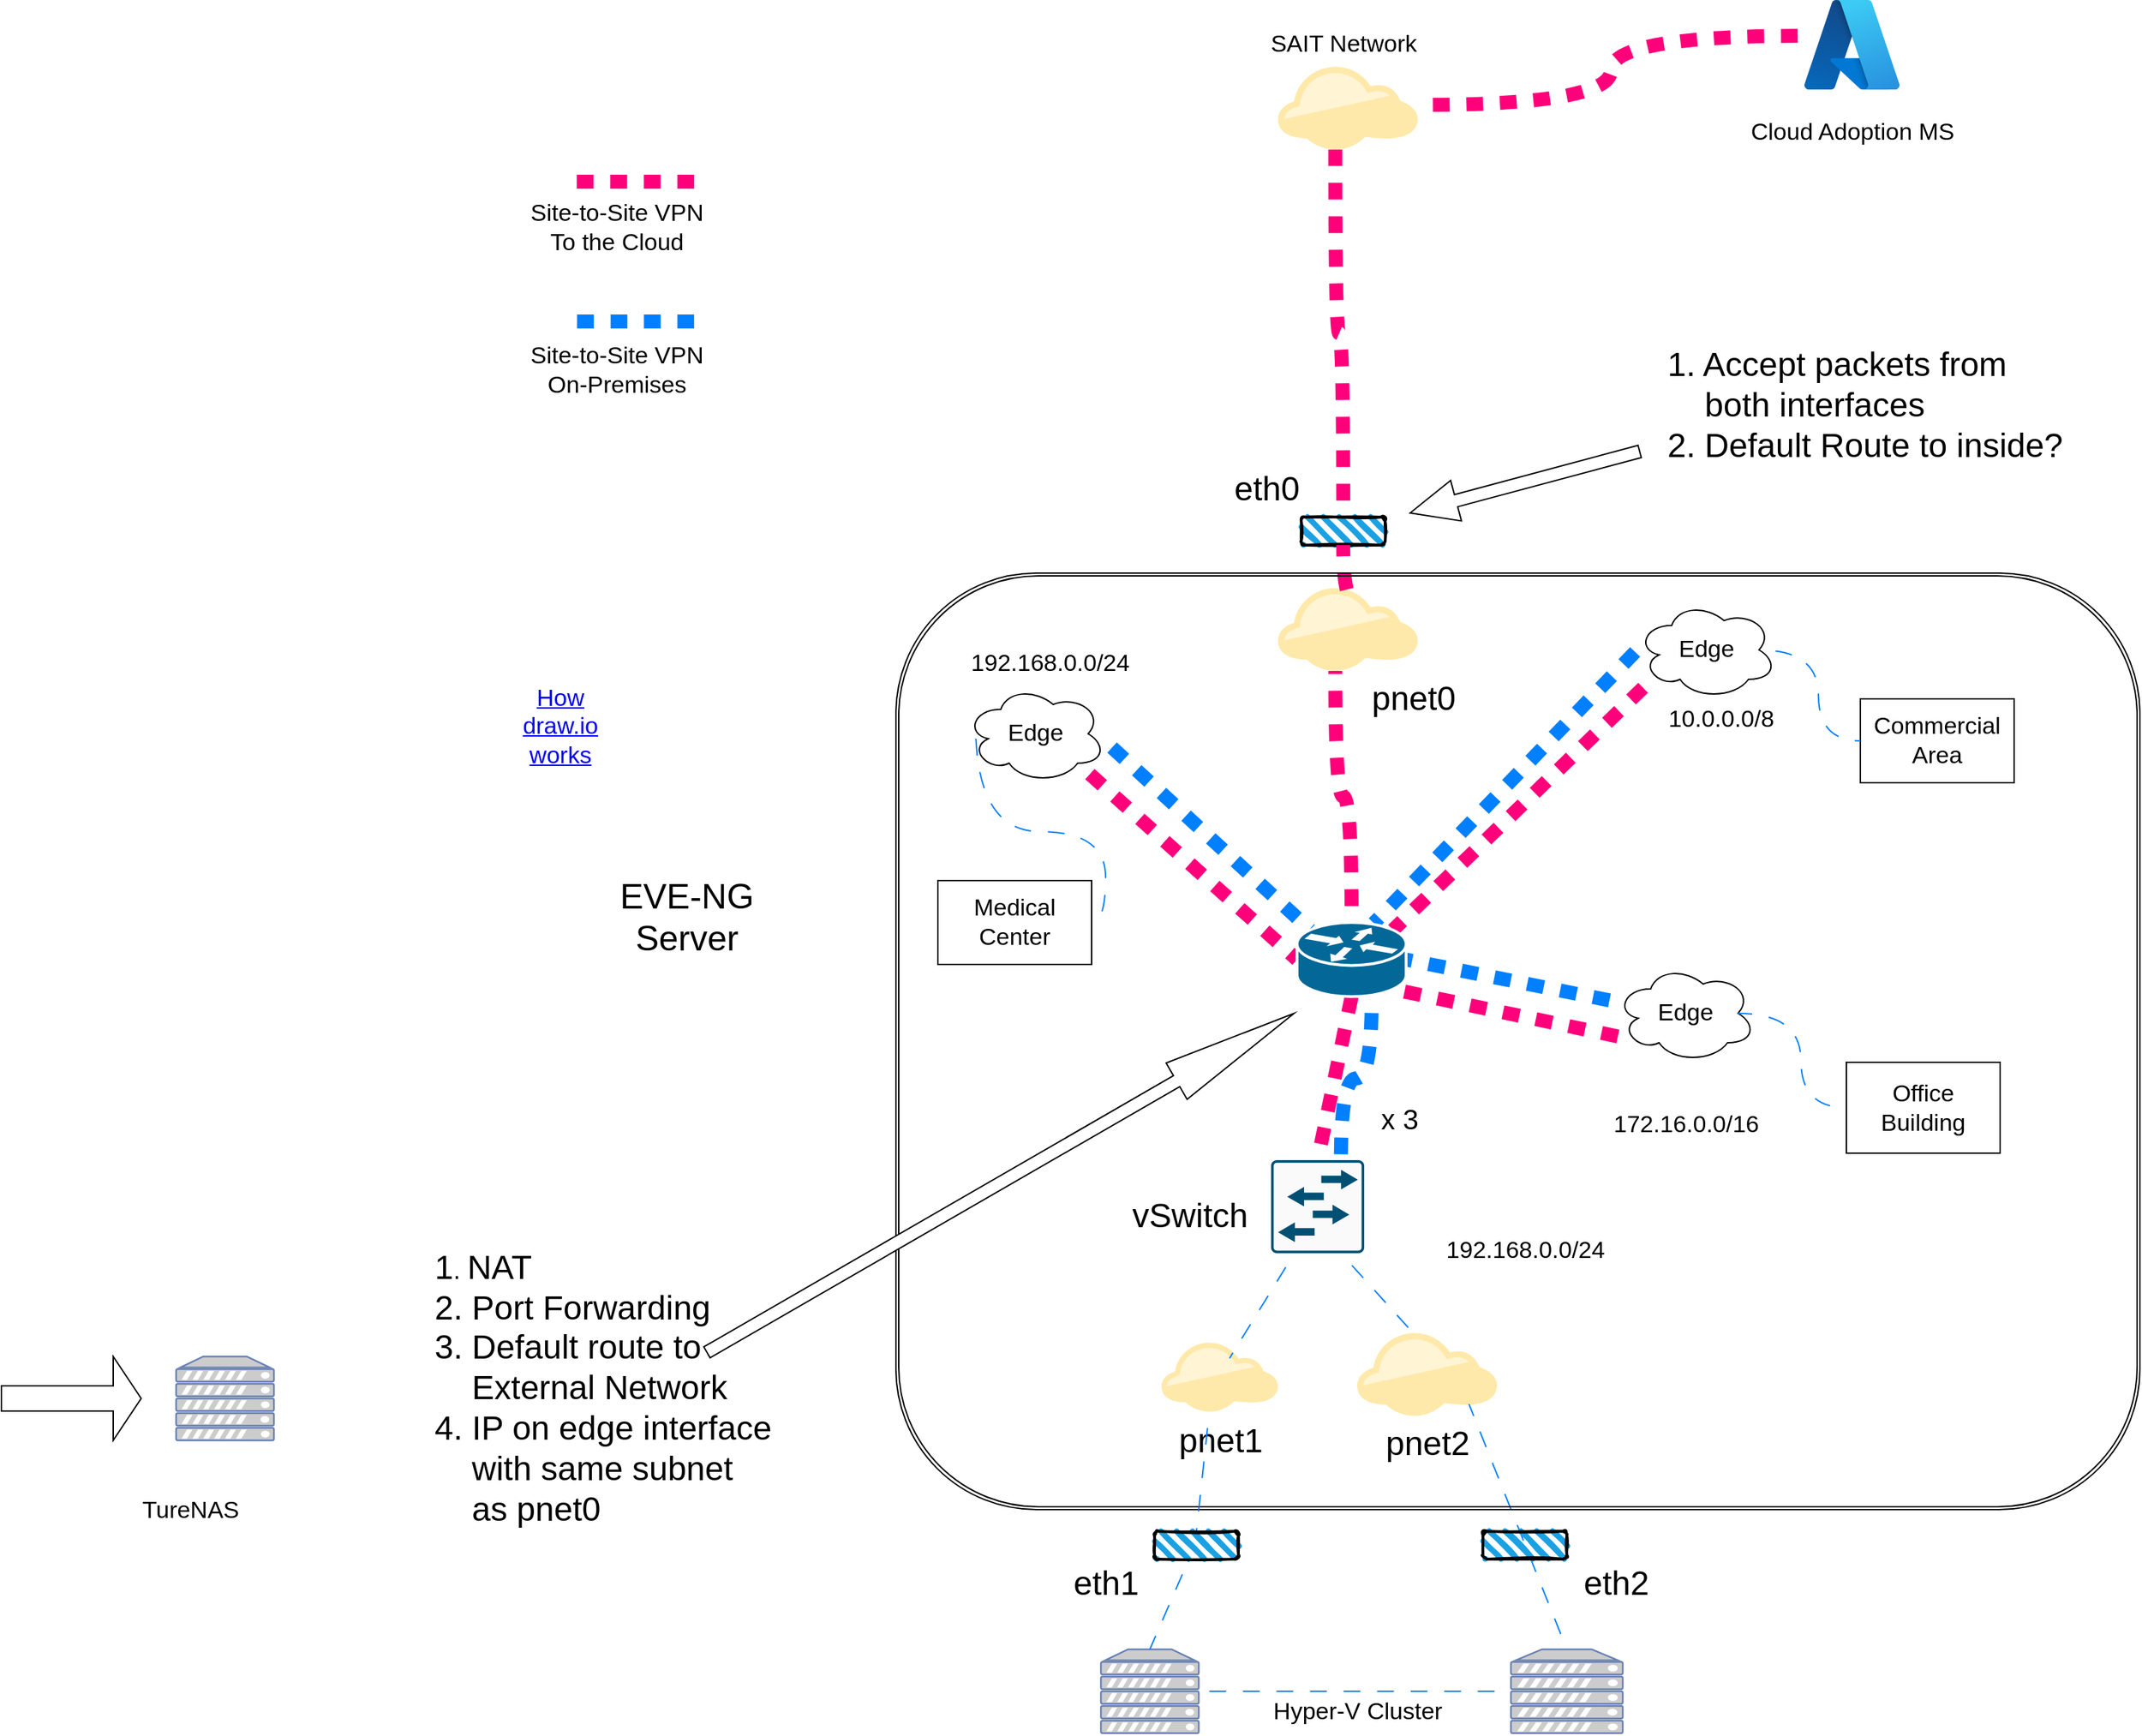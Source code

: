 <mxfile version="24.6.4" type="github">
  <diagram name="Page-1" id="jrThCYsuS3wixjycTsM8">
    <mxGraphModel dx="2759" dy="2338" grid="1" gridSize="10" guides="1" tooltips="1" connect="1" arrows="1" fold="1" page="1" pageScale="1" pageWidth="850" pageHeight="1100" math="0" shadow="0">
      <root>
        <mxCell id="0" />
        <mxCell id="1" parent="0" />
        <mxCell id="6mGawIAPWgqgbx2S7A8o-1" value="&lt;font style=&quot;font-size: 17px;&quot;&gt;Edge&lt;/font&gt;" style="ellipse;shape=cloud;whiteSpace=wrap;html=1;" parent="1" vertex="1">
          <mxGeometry x="40" y="190" width="100" height="70" as="geometry" />
        </mxCell>
        <mxCell id="6mGawIAPWgqgbx2S7A8o-2" value="&lt;span style=&quot;font-size: 17px;&quot;&gt;Edge&lt;/span&gt;" style="ellipse;shape=cloud;whiteSpace=wrap;html=1;" parent="1" vertex="1">
          <mxGeometry x="505" y="390" width="100" height="70" as="geometry" />
        </mxCell>
        <mxCell id="6mGawIAPWgqgbx2S7A8o-3" value="&lt;font style=&quot;font-size: 17px;&quot;&gt;Edge&lt;/font&gt;" style="ellipse;shape=cloud;whiteSpace=wrap;html=1;" parent="1" vertex="1">
          <mxGeometry x="520" y="130" width="100" height="70" as="geometry" />
        </mxCell>
        <mxCell id="6mGawIAPWgqgbx2S7A8o-6" value="" style="endArrow=none;html=1;rounded=0;strokeColor=#007FFF;edgeStyle=orthogonalEdgeStyle;curved=1;dashed=1;dashPattern=12 12;entryX=0.07;entryY=0.4;entryDx=0;entryDy=0;entryPerimeter=0;flowAnimation=1;exitX=1;exitY=0.5;exitDx=0;exitDy=0;" parent="1" source="6mGawIAPWgqgbx2S7A8o-8" target="6mGawIAPWgqgbx2S7A8o-1" edge="1">
          <mxGeometry width="50" height="50" relative="1" as="geometry">
            <mxPoint x="80" y="240" as="sourcePoint" />
            <mxPoint x="450" y="330" as="targetPoint" />
          </mxGeometry>
        </mxCell>
        <mxCell id="6mGawIAPWgqgbx2S7A8o-7" value="&lt;font style=&quot;font-size: 17px;&quot;&gt;Office Building&lt;/font&gt;" style="rounded=0;whiteSpace=wrap;html=1;fontFamily=Helvetica;fontSize=11;fontColor=default;labelBackgroundColor=default;" parent="1" vertex="1">
          <mxGeometry x="670" y="460" width="110" height="65" as="geometry" />
        </mxCell>
        <mxCell id="6mGawIAPWgqgbx2S7A8o-8" value="&lt;font style=&quot;font-size: 17px;&quot;&gt;Medical Center&lt;/font&gt;" style="rounded=0;whiteSpace=wrap;html=1;fontFamily=Helvetica;fontSize=11;fontColor=default;labelBackgroundColor=default;" parent="1" vertex="1">
          <mxGeometry x="20" y="330" width="110" height="60" as="geometry" />
        </mxCell>
        <mxCell id="6mGawIAPWgqgbx2S7A8o-9" value="&lt;font style=&quot;font-size: 17px;&quot;&gt;Commercial Area&lt;/font&gt;" style="rounded=0;whiteSpace=wrap;html=1;fontFamily=Helvetica;fontSize=11;fontColor=default;labelBackgroundColor=default;" parent="1" vertex="1">
          <mxGeometry x="680" y="200" width="110" height="60" as="geometry" />
        </mxCell>
        <mxCell id="6mGawIAPWgqgbx2S7A8o-10" value="" style="endArrow=none;html=1;rounded=0;dashed=1;dashPattern=12 12;strokeColor=#007FFF;align=center;verticalAlign=middle;fontFamily=Helvetica;fontSize=11;fontColor=default;labelBackgroundColor=default;edgeStyle=orthogonalEdgeStyle;flowAnimation=1;curved=1;entryX=0;entryY=0.5;entryDx=0;entryDy=0;exitX=0.875;exitY=0.5;exitDx=0;exitDy=0;exitPerimeter=0;" parent="1" source="6mGawIAPWgqgbx2S7A8o-3" target="6mGawIAPWgqgbx2S7A8o-9" edge="1">
          <mxGeometry width="50" height="50" relative="1" as="geometry">
            <mxPoint x="400" y="380" as="sourcePoint" />
            <mxPoint x="450" y="330" as="targetPoint" />
          </mxGeometry>
        </mxCell>
        <mxCell id="6mGawIAPWgqgbx2S7A8o-12" value="" style="endArrow=none;html=1;rounded=0;dashed=1;dashPattern=12 12;strokeColor=#007FFF;align=center;verticalAlign=middle;fontFamily=Helvetica;fontSize=11;fontColor=default;labelBackgroundColor=default;edgeStyle=orthogonalEdgeStyle;flowAnimation=1;curved=1;exitX=0;exitY=0.5;exitDx=0;exitDy=0;entryX=0.875;entryY=0.5;entryDx=0;entryDy=0;entryPerimeter=0;" parent="1" source="6mGawIAPWgqgbx2S7A8o-7" target="6mGawIAPWgqgbx2S7A8o-2" edge="1">
          <mxGeometry width="50" height="50" relative="1" as="geometry">
            <mxPoint x="400" y="380" as="sourcePoint" />
            <mxPoint x="450" y="330" as="targetPoint" />
          </mxGeometry>
        </mxCell>
        <mxCell id="6mGawIAPWgqgbx2S7A8o-13" value="" style="shape=filledEdge;rounded=0;fixDash=1;endArrow=none;strokeWidth=10;fillColor=none;html=1;dashed=1;dashPattern=12 12;strokeColor=#007FFF;align=center;verticalAlign=middle;fontFamily=Helvetica;fontSize=11;fontColor=default;labelBackgroundColor=default;flowAnimation=1;exitX=0.07;exitY=0.4;exitDx=0;exitDy=0;exitPerimeter=0;entryX=0.704;entryY=0.01;entryDx=0;entryDy=0;entryPerimeter=0;" parent="1" source="6mGawIAPWgqgbx2S7A8o-3" edge="1" target="csZzhHP3Tv6w-QQpMZuR-1">
          <mxGeometry width="60" height="40" relative="1" as="geometry">
            <mxPoint x="430" y="410" as="sourcePoint" />
            <mxPoint x="340" y="350" as="targetPoint" />
          </mxGeometry>
        </mxCell>
        <mxCell id="6mGawIAPWgqgbx2S7A8o-14" value="" style="shape=filledEdge;rounded=0;fixDash=1;endArrow=none;strokeWidth=10;fillColor=none;html=1;dashed=1;dashPattern=12 12;strokeColor=#007FFF;align=center;verticalAlign=middle;fontFamily=Helvetica;fontSize=11;fontColor=default;labelBackgroundColor=default;flowAnimation=1;exitX=0.96;exitY=0.526;exitDx=0;exitDy=0;exitPerimeter=0;entryX=0.12;entryY=0.1;entryDx=0;entryDy=0;entryPerimeter=0;" parent="1" source="6mGawIAPWgqgbx2S7A8o-1" target="csZzhHP3Tv6w-QQpMZuR-1" edge="1">
          <mxGeometry width="60" height="40" relative="1" as="geometry">
            <mxPoint x="390" y="370" as="sourcePoint" />
            <mxPoint x="295" y="365" as="targetPoint" />
          </mxGeometry>
        </mxCell>
        <mxCell id="6mGawIAPWgqgbx2S7A8o-15" value="" style="shape=filledEdge;rounded=0;fixDash=1;endArrow=none;strokeWidth=10;fillColor=none;html=1;dashed=1;dashPattern=12 12;strokeColor=#007FFF;align=center;verticalAlign=middle;fontFamily=Helvetica;fontSize=11;fontColor=default;labelBackgroundColor=default;flowAnimation=1;entryX=1;entryY=0.5;entryDx=0;entryDy=0;entryPerimeter=0;exitX=0.07;exitY=0.4;exitDx=0;exitDy=0;exitPerimeter=0;" parent="1" source="6mGawIAPWgqgbx2S7A8o-2" target="csZzhHP3Tv6w-QQpMZuR-1" edge="1">
          <mxGeometry width="60" height="40" relative="1" as="geometry">
            <mxPoint x="390" y="370" as="sourcePoint" />
            <mxPoint x="357.5" y="380" as="targetPoint" />
          </mxGeometry>
        </mxCell>
        <mxCell id="6mGawIAPWgqgbx2S7A8o-16" value="" style="curved=1;rounded=0;fixDash=1;endArrow=none;strokeWidth=10;fillColor=none;edgeStyle=orthogonalEdgeStyle;html=1;strokeColor=#ff007b;align=center;verticalAlign=middle;fontFamily=Helvetica;fontSize=11;fontColor=default;labelBackgroundColor=default;flowAnimation=1;exitX=0.5;exitY=0;exitDx=0;exitDy=0;exitPerimeter=0;dashed=1;dashPattern=12 12;entryX=0.41;entryY=1;entryDx=0;entryDy=0;entryPerimeter=0;" parent="1" source="csZzhHP3Tv6w-QQpMZuR-1" target="csZzhHP3Tv6w-QQpMZuR-7" edge="1">
          <mxGeometry width="60" height="40" relative="1" as="geometry">
            <mxPoint x="310" y="356" as="sourcePoint" />
            <mxPoint x="290" y="180" as="targetPoint" />
          </mxGeometry>
        </mxCell>
        <mxCell id="6mGawIAPWgqgbx2S7A8o-17" value="" style="image;aspect=fixed;html=1;points=[];align=center;fontSize=12;image=img/lib/azure2/other/Azure_A.svg;fontFamily=Helvetica;fontColor=default;labelBackgroundColor=default;" parent="1" vertex="1">
          <mxGeometry x="640" y="-300" width="68" height="64.12" as="geometry" />
        </mxCell>
        <mxCell id="6mGawIAPWgqgbx2S7A8o-23" value="&lt;font style=&quot;font-size: 24px;&quot;&gt;pnet1&lt;/font&gt;" style="points=[[0,0.64,0],[0.2,0.15,0],[0.4,0.01,0],[0.79,0.25,0],[1,0.65,0],[0.8,0.86,0],[0.41,1,0],[0.16,0.86,0]];verticalLabelPosition=bottom;sketch=0;html=1;verticalAlign=top;aspect=fixed;align=center;pointerEvents=1;shape=mxgraph.cisco19.cloud2;fillColor=#FFE9AA;strokeColor=none;fontFamily=Helvetica;fontSize=11;fontColor=default;labelBackgroundColor=default;" parent="1" vertex="1">
          <mxGeometry x="180.01" y="660" width="83.33" height="50" as="geometry" />
        </mxCell>
        <mxCell id="6mGawIAPWgqgbx2S7A8o-25" value="" style="fontColor=#0066CC;verticalAlign=top;verticalLabelPosition=bottom;labelPosition=center;align=center;html=1;outlineConnect=0;fillColor=#CCCCCC;strokeColor=#6881B3;gradientColor=none;gradientDirection=north;strokeWidth=2;shape=mxgraph.networks.server;fontFamily=Helvetica;fontSize=11;labelBackgroundColor=default;" parent="1" vertex="1">
          <mxGeometry x="136.67" y="880" width="70" height="60" as="geometry" />
        </mxCell>
        <mxCell id="6mGawIAPWgqgbx2S7A8o-27" value="&lt;font style=&quot;font-size: 17px;&quot;&gt;Hyper-V Cluster&lt;/font&gt;" style="text;html=1;align=center;verticalAlign=middle;resizable=0;points=[];autosize=1;strokeColor=none;fillColor=none;fontFamily=Helvetica;fontSize=11;fontColor=default;labelBackgroundColor=default;" parent="1" vertex="1">
          <mxGeometry x="250" y="910" width="140" height="30" as="geometry" />
        </mxCell>
        <mxCell id="6mGawIAPWgqgbx2S7A8o-28" value="&lt;font style=&quot;font-size: 17px;&quot;&gt;SAIT Network&lt;/font&gt;" style="text;html=1;align=center;verticalAlign=middle;resizable=0;points=[];autosize=1;strokeColor=none;fillColor=none;fontFamily=Helvetica;fontSize=11;fontColor=default;labelBackgroundColor=default;" parent="1" vertex="1">
          <mxGeometry x="245.02" y="-282.94" width="130" height="30" as="geometry" />
        </mxCell>
        <mxCell id="6mGawIAPWgqgbx2S7A8o-32" value="" style="fontColor=#0066CC;verticalAlign=top;verticalLabelPosition=bottom;labelPosition=center;align=center;html=1;outlineConnect=0;fillColor=#CCCCCC;strokeColor=#6881B3;gradientColor=none;gradientDirection=north;strokeWidth=2;shape=mxgraph.networks.server;fontFamily=Helvetica;fontSize=11;labelBackgroundColor=default;" parent="1" vertex="1">
          <mxGeometry x="430" y="880" width="80" height="60" as="geometry" />
        </mxCell>
        <mxCell id="6mGawIAPWgqgbx2S7A8o-33" value="&lt;font style=&quot;font-size: 17px;&quot;&gt;Cloud Adoption MS&lt;/font&gt;" style="text;html=1;align=center;verticalAlign=middle;resizable=0;points=[];autosize=1;strokeColor=none;fillColor=none;fontFamily=Helvetica;fontSize=11;fontColor=default;labelBackgroundColor=default;" parent="1" vertex="1">
          <mxGeometry x="589" y="-220" width="170" height="30" as="geometry" />
        </mxCell>
        <mxCell id="1L5787LJu1XgPHwTJM3e-3" value="" style="rounded=1;whiteSpace=wrap;html=1;strokeWidth=2;fillWeight=4;hachureGap=8;hachureAngle=45;fillColor=#1ba1e2;sketch=1;" parent="1" vertex="1">
          <mxGeometry x="280.02" y="70" width="60" height="20" as="geometry" />
        </mxCell>
        <mxCell id="1L5787LJu1XgPHwTJM3e-4" value="&lt;font style=&quot;font-size: 24px;&quot;&gt;eth0&lt;/font&gt;" style="text;html=1;align=center;verticalAlign=middle;resizable=0;points=[];autosize=1;strokeColor=none;fillColor=none;" parent="1" vertex="1">
          <mxGeometry x="220.0" y="30" width="70" height="40" as="geometry" />
        </mxCell>
        <mxCell id="1L5787LJu1XgPHwTJM3e-5" value="" style="shape=filledEdge;rounded=0;fixDash=1;endArrow=none;strokeWidth=10;fillColor=none;html=1;dashed=1;dashPattern=12 12;strokeColor=#007FFF;align=center;verticalAlign=middle;fontFamily=Helvetica;fontSize=11;fontColor=default;labelBackgroundColor=default;flowAnimation=1;entryX=0.75;entryY=0;entryDx=0;entryDy=0;entryPerimeter=0;edgeStyle=orthogonalEdgeStyle;elbow=vertical;curved=1;exitX=0.685;exitY=0.998;exitDx=0;exitDy=0;exitPerimeter=0;" parent="1" source="csZzhHP3Tv6w-QQpMZuR-1" target="1L5787LJu1XgPHwTJM3e-10" edge="1">
          <mxGeometry width="60" height="40" relative="1" as="geometry">
            <mxPoint x="325" y="407" as="sourcePoint" />
            <mxPoint x="271.67" y="546" as="targetPoint" />
          </mxGeometry>
        </mxCell>
        <mxCell id="1L5787LJu1XgPHwTJM3e-10" value="" style="sketch=0;points=[[0.015,0.015,0],[0.985,0.015,0],[0.985,0.985,0],[0.015,0.985,0],[0.25,0,0],[0.5,0,0],[0.75,0,0],[1,0.25,0],[1,0.5,0],[1,0.75,0],[0.75,1,0],[0.5,1,0],[0.25,1,0],[0,0.75,0],[0,0.5,0],[0,0.25,0]];verticalLabelPosition=bottom;html=1;verticalAlign=top;aspect=fixed;align=center;pointerEvents=1;shape=mxgraph.cisco19.rect;prIcon=l2_switch;fillColor=#FAFAFA;strokeColor=#005073;" parent="1" vertex="1">
          <mxGeometry x="258.4" y="530" width="66.62" height="66.62" as="geometry" />
        </mxCell>
        <mxCell id="1L5787LJu1XgPHwTJM3e-15" value="" style="endArrow=none;html=1;rounded=0;exitX=0;exitY=0.5;exitDx=0;exitDy=0;exitPerimeter=0;entryX=1;entryY=0.5;entryDx=0;entryDy=0;entryPerimeter=0;strokeColor=#007FFF;dashed=1;flowAnimation=1;dashPattern=12 12;strokeWidth=1;shadow=0;" parent="1" source="6mGawIAPWgqgbx2S7A8o-32" target="6mGawIAPWgqgbx2S7A8o-25" edge="1">
          <mxGeometry width="50" height="50" relative="1" as="geometry">
            <mxPoint x="309" y="787" as="sourcePoint" />
            <mxPoint x="265" y="820" as="targetPoint" />
          </mxGeometry>
        </mxCell>
        <mxCell id="1L5787LJu1XgPHwTJM3e-19" value="" style="points=[[0,0.64,0],[0.2,0.15,0],[0.4,0.01,0],[0.79,0.25,0],[1,0.65,0],[0.8,0.86,0],[0.41,1,0],[0.16,0.86,0]];verticalLabelPosition=bottom;sketch=0;html=1;verticalAlign=top;aspect=fixed;align=center;pointerEvents=1;shape=mxgraph.cisco19.cloud2;fillColor=#FFE9AA;strokeColor=none;" parent="1" vertex="1">
          <mxGeometry x="263.34" y="-252.94" width="100" height="60" as="geometry" />
        </mxCell>
        <mxCell id="1L5787LJu1XgPHwTJM3e-21" value="" style="shape=filledEdge;curved=1;rounded=0;fixDash=1;endArrow=none;strokeWidth=10;fillColor=none;edgeStyle=orthogonalEdgeStyle;html=1;dashed=1;dashPattern=12 12;strokeColor=#ff007b;align=center;verticalAlign=middle;fontFamily=Helvetica;fontSize=11;fontColor=default;labelBackgroundColor=default;flowAnimation=1;exitX=0.5;exitY=0;exitDx=0;exitDy=0;entryX=0.41;entryY=1;entryDx=0;entryDy=0;entryPerimeter=0;" parent="1" source="1L5787LJu1XgPHwTJM3e-3" target="1L5787LJu1XgPHwTJM3e-19" edge="1">
          <mxGeometry width="60" height="40" relative="1" as="geometry">
            <mxPoint x="320" y="366" as="sourcePoint" />
            <mxPoint x="320" y="40" as="targetPoint" />
          </mxGeometry>
        </mxCell>
        <mxCell id="1L5787LJu1XgPHwTJM3e-22" value="" style="shape=filledEdge;curved=1;rounded=0;fixDash=1;endArrow=none;strokeWidth=10;fillColor=none;edgeStyle=orthogonalEdgeStyle;html=1;dashed=1;dashPattern=12 12;strokeColor=#ff007b;align=center;verticalAlign=middle;fontFamily=Helvetica;fontSize=11;fontColor=default;labelBackgroundColor=default;flowAnimation=1;exitX=0.99;exitY=0.467;exitDx=0;exitDy=0;entryX=-0.02;entryY=0.4;entryDx=0;entryDy=0;entryPerimeter=0;exitPerimeter=0;" parent="1" source="1L5787LJu1XgPHwTJM3e-19" target="6mGawIAPWgqgbx2S7A8o-17" edge="1">
          <mxGeometry width="60" height="40" relative="1" as="geometry">
            <mxPoint x="305" y="20" as="sourcePoint" />
            <mxPoint x="296" y="-175" as="targetPoint" />
          </mxGeometry>
        </mxCell>
        <mxCell id="1L5787LJu1XgPHwTJM3e-24" value="" style="shape=filledEdge;curved=1;rounded=0;fixDash=1;endArrow=none;strokeWidth=10;fillColor=none;edgeStyle=orthogonalEdgeStyle;html=1;dashed=1;dashPattern=12 12;strokeColor=#ff007b;align=center;verticalAlign=middle;fontFamily=Helvetica;fontSize=11;fontColor=default;labelBackgroundColor=default;flowAnimation=1;" parent="1" edge="1">
          <mxGeometry width="60" height="40" relative="1" as="geometry">
            <mxPoint x="-250" y="-170" as="sourcePoint" />
            <mxPoint x="-150" y="-170" as="targetPoint" />
          </mxGeometry>
        </mxCell>
        <mxCell id="1L5787LJu1XgPHwTJM3e-25" value="&lt;font style=&quot;font-size: 17px;&quot;&gt;Site-to-Site VPN&lt;br&gt;To the Cloud&lt;/font&gt;" style="text;html=1;align=center;verticalAlign=middle;resizable=0;points=[];autosize=1;strokeColor=none;fillColor=none;" parent="1" vertex="1">
          <mxGeometry x="-285" y="-162" width="150" height="50" as="geometry" />
        </mxCell>
        <mxCell id="1L5787LJu1XgPHwTJM3e-26" value="" style="shape=filledEdge;rounded=0;fixDash=1;endArrow=none;strokeWidth=10;fillColor=none;edgeStyle=entityRelationEdgeStyle;html=1;dashed=1;dashPattern=12 12;strokeColor=#007FFF;align=center;verticalAlign=middle;fontFamily=Helvetica;fontSize=11;fontColor=default;labelBackgroundColor=default;flowAnimation=1;curved=1;" parent="1" edge="1">
          <mxGeometry width="60" height="40" relative="1" as="geometry">
            <mxPoint x="-250" y="-70" as="sourcePoint" />
            <mxPoint x="-150" y="-70" as="targetPoint" />
            <Array as="points">
              <mxPoint x="200" y="220" />
            </Array>
          </mxGeometry>
        </mxCell>
        <mxCell id="1L5787LJu1XgPHwTJM3e-27" value="&lt;font style=&quot;font-size: 17px;&quot;&gt;Site-to-Site VPN&lt;/font&gt;&lt;div&gt;&lt;font style=&quot;font-size: 17px;&quot;&gt;On-Premises&lt;/font&gt;&lt;/div&gt;" style="text;html=1;align=center;verticalAlign=middle;resizable=0;points=[];autosize=1;strokeColor=none;fillColor=none;" parent="1" vertex="1">
          <mxGeometry x="-285" y="-60" width="150" height="50" as="geometry" />
        </mxCell>
        <mxCell id="1L5787LJu1XgPHwTJM3e-29" value="" style="shape=filledEdge;rounded=0;fixDash=1;endArrow=none;strokeWidth=10;fillColor=none;html=1;dashed=1;dashPattern=12 12;strokeColor=#ff007b;align=center;verticalAlign=middle;fontFamily=Helvetica;fontSize=11;fontColor=default;labelBackgroundColor=default;flowAnimation=1;entryX=0;entryY=0.5;entryDx=0;entryDy=0;entryPerimeter=0;exitX=0.8;exitY=0.8;exitDx=0;exitDy=0;exitPerimeter=0;" parent="1" source="6mGawIAPWgqgbx2S7A8o-1" target="csZzhHP3Tv6w-QQpMZuR-1" edge="1">
          <mxGeometry width="60" height="40" relative="1" as="geometry">
            <mxPoint x="110" y="430" as="sourcePoint" />
            <mxPoint x="277.0" y="374" as="targetPoint" />
          </mxGeometry>
        </mxCell>
        <mxCell id="1L5787LJu1XgPHwTJM3e-30" value="" style="shape=filledEdge;rounded=0;fixDash=1;endArrow=none;strokeWidth=10;fillColor=none;html=1;dashed=1;dashPattern=12 12;strokeColor=#ff007b;align=center;verticalAlign=middle;fontFamily=Helvetica;fontSize=11;fontColor=default;labelBackgroundColor=default;flowAnimation=1;entryX=0.88;entryY=0.1;entryDx=0;entryDy=0;entryPerimeter=0;exitX=0.13;exitY=0.77;exitDx=0;exitDy=0;exitPerimeter=0;" parent="1" source="6mGawIAPWgqgbx2S7A8o-3" target="csZzhHP3Tv6w-QQpMZuR-1" edge="1">
          <mxGeometry width="60" height="40" relative="1" as="geometry">
            <mxPoint x="130" y="256" as="sourcePoint" />
            <mxPoint x="358" y="365" as="targetPoint" />
          </mxGeometry>
        </mxCell>
        <mxCell id="1L5787LJu1XgPHwTJM3e-31" value="" style="shape=filledEdge;rounded=0;fixDash=1;endArrow=none;strokeWidth=10;fillColor=none;html=1;dashed=1;dashPattern=12 12;strokeColor=#ff007b;align=center;verticalAlign=middle;fontFamily=Helvetica;fontSize=11;fontColor=default;labelBackgroundColor=default;flowAnimation=1;entryX=0.88;entryY=0.9;entryDx=0;entryDy=0;entryPerimeter=0;exitX=0.13;exitY=0.77;exitDx=0;exitDy=0;exitPerimeter=0;" parent="1" source="6mGawIAPWgqgbx2S7A8o-2" target="csZzhHP3Tv6w-QQpMZuR-1" edge="1">
          <mxGeometry width="60" height="40" relative="1" as="geometry">
            <mxPoint x="140" y="266" as="sourcePoint" />
            <mxPoint x="350" y="398" as="targetPoint" />
          </mxGeometry>
        </mxCell>
        <mxCell id="1L5787LJu1XgPHwTJM3e-32" value="" style="shape=filledEdge;rounded=0;fixDash=1;endArrow=none;strokeWidth=10;fillColor=none;html=1;dashed=1;dashPattern=12 12;strokeColor=#ff007b;align=center;verticalAlign=middle;fontFamily=Helvetica;fontSize=11;fontColor=default;labelBackgroundColor=default;flowAnimation=1;exitX=0.5;exitY=0;exitDx=0;exitDy=0;exitPerimeter=0;entryX=0.5;entryY=1;entryDx=0;entryDy=0;entryPerimeter=0;" parent="1" source="1L5787LJu1XgPHwTJM3e-10" target="csZzhHP3Tv6w-QQpMZuR-1" edge="1">
          <mxGeometry width="60" height="40" relative="1" as="geometry">
            <mxPoint x="250" y="450" as="sourcePoint" />
            <mxPoint x="301.0" y="398" as="targetPoint" />
          </mxGeometry>
        </mxCell>
        <mxCell id="1L5787LJu1XgPHwTJM3e-33" value="&lt;font style=&quot;font-size: 17px;&quot;&gt;192.168.0.0/24&lt;/font&gt;" style="text;html=1;align=center;verticalAlign=middle;resizable=0;points=[];autosize=1;strokeColor=none;fillColor=none;" parent="1" vertex="1">
          <mxGeometry x="30" y="160" width="140" height="30" as="geometry" />
        </mxCell>
        <mxCell id="1L5787LJu1XgPHwTJM3e-34" value="&lt;font style=&quot;font-size: 17px;&quot;&gt;172.16.0.0/16&lt;/font&gt;" style="text;html=1;align=center;verticalAlign=middle;resizable=0;points=[];autosize=1;strokeColor=none;fillColor=none;" parent="1" vertex="1">
          <mxGeometry x="490" y="490" width="130" height="30" as="geometry" />
        </mxCell>
        <mxCell id="1L5787LJu1XgPHwTJM3e-35" value="&lt;font style=&quot;font-size: 17px;&quot;&gt;10.0.0.0/8&lt;/font&gt;" style="text;html=1;align=center;verticalAlign=middle;resizable=0;points=[];autosize=1;strokeColor=none;fillColor=none;" parent="1" vertex="1">
          <mxGeometry x="530" y="200" width="100" height="30" as="geometry" />
        </mxCell>
        <mxCell id="1L5787LJu1XgPHwTJM3e-37" value="&lt;font style=&quot;font-size: 17px;&quot;&gt;192.168.0.0/24&lt;/font&gt;" style="text;html=1;align=center;verticalAlign=middle;resizable=0;points=[];autosize=1;strokeColor=none;fillColor=none;" parent="1" vertex="1">
          <mxGeometry x="370" y="580" width="140" height="30" as="geometry" />
        </mxCell>
        <mxCell id="1L5787LJu1XgPHwTJM3e-38" value="&lt;font style=&quot;font-size: 25px;&quot;&gt;EVE-NG&lt;/font&gt;&lt;div style=&quot;font-size: 25px;&quot;&gt;&lt;font style=&quot;font-size: 25px;&quot;&gt;Server&lt;/font&gt;&lt;/div&gt;" style="text;html=1;align=center;verticalAlign=middle;resizable=0;points=[];autosize=1;strokeColor=none;fillColor=none;" parent="1" vertex="1">
          <mxGeometry x="-220" y="320" width="120" height="70" as="geometry" />
        </mxCell>
        <UserObject label="&lt;font style=&quot;font-size: 17px;&quot;&gt;How draw.io works&lt;/font&gt;" link="https://app.diagrams.net/?src=about#HSohal-03%2FDraw.io%2Fmain%2FStarting%2Fstarting.drawio%23{&quot;pageId&quot;%3A&quot;WkjME66y32wmrguLPD_M&quot;}" linkTarget="_blank" id="1L5787LJu1XgPHwTJM3e-41">
          <mxCell style="text;html=1;strokeColor=none;fillColor=none;whiteSpace=wrap;align=center;verticalAlign=middle;fontColor=#0000EE;fontStyle=4;" parent="1" vertex="1">
            <mxGeometry x="-280" y="200" width="60" height="40" as="geometry" />
          </mxCell>
        </UserObject>
        <mxCell id="1L5787LJu1XgPHwTJM3e-43" value="" style="fontColor=#0066CC;verticalAlign=top;verticalLabelPosition=bottom;labelPosition=center;align=center;html=1;outlineConnect=0;fillColor=#CCCCCC;strokeColor=#6881B3;gradientColor=none;gradientDirection=north;strokeWidth=2;shape=mxgraph.networks.server;fontFamily=Helvetica;fontSize=11;labelBackgroundColor=default;" parent="1" vertex="1">
          <mxGeometry x="-525" y="670.5" width="70" height="60" as="geometry" />
        </mxCell>
        <mxCell id="1L5787LJu1XgPHwTJM3e-45" value="&lt;font style=&quot;font-size: 17px;&quot;&gt;TureNAS&lt;/font&gt;" style="text;html=1;align=center;verticalAlign=middle;resizable=0;points=[];autosize=1;strokeColor=none;fillColor=none;" parent="1" vertex="1">
          <mxGeometry x="-560" y="765.5" width="90" height="30" as="geometry" />
        </mxCell>
        <mxCell id="1L5787LJu1XgPHwTJM3e-47" value="&lt;font style=&quot;font-size: 20px;&quot;&gt;x 3&lt;/font&gt;" style="text;html=1;align=center;verticalAlign=middle;resizable=0;points=[];autosize=1;strokeColor=none;fillColor=none;" parent="1" vertex="1">
          <mxGeometry x="325.02" y="480" width="50" height="40" as="geometry" />
        </mxCell>
        <mxCell id="AoQXtGAxu0GQkbMHswNZ-3" value="" style="shape=singleArrow;whiteSpace=wrap;html=1;" parent="1" vertex="1">
          <mxGeometry x="-650" y="670.5" width="100" height="60" as="geometry" />
        </mxCell>
        <mxCell id="csZzhHP3Tv6w-QQpMZuR-1" value="" style="shape=mxgraph.cisco.routers.router;sketch=0;html=1;pointerEvents=1;dashed=0;fillColor=#036897;strokeColor=#ffffff;strokeWidth=2;verticalLabelPosition=bottom;verticalAlign=top;align=center;outlineConnect=0;" vertex="1" parent="1">
          <mxGeometry x="277" y="360" width="78" height="53" as="geometry" />
        </mxCell>
        <mxCell id="csZzhHP3Tv6w-QQpMZuR-7" value="" style="points=[[0,0.64,0],[0.2,0.15,0],[0.4,0.01,0],[0.79,0.25,0],[1,0.65,0],[0.8,0.86,0],[0.41,1,0],[0.16,0.86,0]];verticalLabelPosition=bottom;sketch=0;html=1;verticalAlign=top;aspect=fixed;align=center;pointerEvents=1;shape=mxgraph.cisco19.cloud2;fillColor=#FFE9AA;strokeColor=none;" vertex="1" parent="1">
          <mxGeometry x="263.34" y="120" width="100" height="60" as="geometry" />
        </mxCell>
        <mxCell id="csZzhHP3Tv6w-QQpMZuR-9" value="" style="shape=filledEdge;curved=1;rounded=0;fixDash=1;endArrow=none;strokeWidth=10;fillColor=none;edgeStyle=orthogonalEdgeStyle;html=1;dashed=1;dashPattern=12 12;strokeColor=#ff007b;align=center;verticalAlign=middle;fontFamily=Helvetica;fontSize=11;fontColor=default;labelBackgroundColor=default;flowAnimation=1;entryX=0.5;entryY=1;entryDx=0;entryDy=0;exitX=0.555;exitY=0.179;exitDx=0;exitDy=0;exitPerimeter=0;" edge="1" parent="1" source="csZzhHP3Tv6w-QQpMZuR-7" target="1L5787LJu1XgPHwTJM3e-3">
          <mxGeometry width="60" height="40" relative="1" as="geometry">
            <mxPoint x="360" y="90" as="sourcePoint" />
            <mxPoint x="314" y="-183" as="targetPoint" />
            <Array as="points">
              <mxPoint x="310" y="130" />
            </Array>
          </mxGeometry>
        </mxCell>
        <mxCell id="csZzhHP3Tv6w-QQpMZuR-10" value="&lt;font style=&quot;font-size: 24px;&quot;&gt;pnet0&lt;/font&gt;" style="text;html=1;align=center;verticalAlign=middle;resizable=0;points=[];autosize=1;strokeColor=none;fillColor=none;" vertex="1" parent="1">
          <mxGeometry x="320" y="180" width="80" height="40" as="geometry" />
        </mxCell>
        <mxCell id="csZzhHP3Tv6w-QQpMZuR-14" value="" style="points=[[0,0.64,0],[0.2,0.15,0],[0.4,0.01,0],[0.79,0.25,0],[1,0.65,0],[0.8,0.86,0],[0.41,1,0],[0.16,0.86,0]];verticalLabelPosition=bottom;sketch=0;html=1;verticalAlign=top;aspect=fixed;align=center;pointerEvents=1;shape=mxgraph.cisco19.cloud2;fillColor=#FFE9AA;strokeColor=none;" vertex="1" parent="1">
          <mxGeometry x="320" y="653" width="100" height="60" as="geometry" />
        </mxCell>
        <mxCell id="csZzhHP3Tv6w-QQpMZuR-15" value="&lt;font style=&quot;font-size: 24px;&quot;&gt;pnet2&lt;/font&gt;" style="text;html=1;align=center;verticalAlign=middle;resizable=0;points=[];autosize=1;strokeColor=none;fillColor=none;" vertex="1" parent="1">
          <mxGeometry x="330" y="713" width="80" height="40" as="geometry" />
        </mxCell>
        <mxCell id="csZzhHP3Tv6w-QQpMZuR-17" value="" style="endArrow=none;html=1;rounded=0;exitX=0.5;exitY=0;exitDx=0;exitDy=0;exitPerimeter=0;strokeColor=#007FFF;dashed=1;flowAnimation=1;dashPattern=12 12;strokeWidth=1;shadow=0;entryX=0.8;entryY=0.86;entryDx=0;entryDy=0;entryPerimeter=0;" edge="1" parent="1" source="6mGawIAPWgqgbx2S7A8o-32" target="csZzhHP3Tv6w-QQpMZuR-14">
          <mxGeometry width="50" height="50" relative="1" as="geometry">
            <mxPoint x="395" y="880" as="sourcePoint" />
            <mxPoint x="230" y="780" as="targetPoint" />
          </mxGeometry>
        </mxCell>
        <mxCell id="csZzhHP3Tv6w-QQpMZuR-18" value="" style="endArrow=none;html=1;rounded=0;strokeColor=#007FFF;dashed=1;flowAnimation=1;dashPattern=12 12;strokeWidth=1;shadow=0;entryX=0.5;entryY=0;entryDx=0;entryDy=0;entryPerimeter=0;exitX=0.41;exitY=1;exitDx=0;exitDy=0;exitPerimeter=0;" edge="1" parent="1" source="csZzhHP3Tv6w-QQpMZuR-26" target="6mGawIAPWgqgbx2S7A8o-25">
          <mxGeometry width="50" height="50" relative="1" as="geometry">
            <mxPoint x="380" y="790" as="sourcePoint" />
            <mxPoint x="240" y="790" as="targetPoint" />
          </mxGeometry>
        </mxCell>
        <mxCell id="csZzhHP3Tv6w-QQpMZuR-22" value="" style="endArrow=none;html=1;rounded=0;strokeColor=#007FFF;dashed=1;flowAnimation=1;dashPattern=12 12;strokeWidth=1;shadow=0;entryX=0.584;entryY=0.236;entryDx=0;entryDy=0;entryPerimeter=0;exitX=0.25;exitY=1;exitDx=0;exitDy=0;exitPerimeter=0;" edge="1" parent="1" source="1L5787LJu1XgPHwTJM3e-10" target="6mGawIAPWgqgbx2S7A8o-23">
          <mxGeometry width="50" height="50" relative="1" as="geometry">
            <mxPoint x="224" y="720" as="sourcePoint" />
            <mxPoint x="215" y="850" as="targetPoint" />
          </mxGeometry>
        </mxCell>
        <mxCell id="csZzhHP3Tv6w-QQpMZuR-23" value="" style="endArrow=none;html=1;rounded=0;strokeColor=#007FFF;dashed=1;flowAnimation=1;dashPattern=12 12;strokeWidth=1;shadow=0;entryX=0.4;entryY=0.01;entryDx=0;entryDy=0;entryPerimeter=0;exitX=0.75;exitY=1;exitDx=0;exitDy=0;exitPerimeter=0;" edge="1" parent="1" source="1L5787LJu1XgPHwTJM3e-10" target="csZzhHP3Tv6w-QQpMZuR-14">
          <mxGeometry width="50" height="50" relative="1" as="geometry">
            <mxPoint x="234" y="730" as="sourcePoint" />
            <mxPoint x="225" y="860" as="targetPoint" />
          </mxGeometry>
        </mxCell>
        <mxCell id="csZzhHP3Tv6w-QQpMZuR-24" value="&lt;font style=&quot;font-size: 24px;&quot;&gt;vSwitch&lt;/font&gt;" style="text;html=1;align=center;verticalAlign=middle;resizable=0;points=[];autosize=1;strokeColor=none;fillColor=none;" vertex="1" parent="1">
          <mxGeometry x="145.02" y="550" width="110" height="40" as="geometry" />
        </mxCell>
        <mxCell id="csZzhHP3Tv6w-QQpMZuR-25" value="" style="shape=ext;double=1;rounded=1;whiteSpace=wrap;html=1;fillColor=none;strokeColor=default;glass=1;shadow=0;" vertex="1" parent="1">
          <mxGeometry x="-10" y="110" width="890" height="670" as="geometry" />
        </mxCell>
        <mxCell id="csZzhHP3Tv6w-QQpMZuR-27" value="" style="rounded=1;whiteSpace=wrap;html=1;strokeWidth=2;fillWeight=4;hachureGap=8;hachureAngle=45;fillColor=#1ba1e2;sketch=1;" vertex="1" parent="1">
          <mxGeometry x="410" y="795.5" width="60" height="20" as="geometry" />
        </mxCell>
        <mxCell id="csZzhHP3Tv6w-QQpMZuR-30" value="" style="endArrow=none;html=1;rounded=0;strokeColor=#007FFF;dashed=1;flowAnimation=1;dashPattern=12 12;strokeWidth=1;shadow=0;entryX=0.5;entryY=0;entryDx=0;entryDy=0;entryPerimeter=0;exitX=0.41;exitY=1;exitDx=0;exitDy=0;exitPerimeter=0;" edge="1" parent="1" source="6mGawIAPWgqgbx2S7A8o-23" target="csZzhHP3Tv6w-QQpMZuR-26">
          <mxGeometry width="50" height="50" relative="1" as="geometry">
            <mxPoint x="214" y="710" as="sourcePoint" />
            <mxPoint x="205" y="840" as="targetPoint" />
          </mxGeometry>
        </mxCell>
        <mxCell id="csZzhHP3Tv6w-QQpMZuR-26" value="" style="rounded=1;whiteSpace=wrap;html=1;strokeWidth=2;fillWeight=4;hachureGap=8;hachureAngle=45;fillColor=#1ba1e2;sketch=1;" vertex="1" parent="1">
          <mxGeometry x="175" y="795.5" width="60" height="20" as="geometry" />
        </mxCell>
        <mxCell id="csZzhHP3Tv6w-QQpMZuR-31" value="&lt;font style=&quot;font-size: 24px;&quot;&gt;eth2&lt;/font&gt;" style="text;html=1;align=center;verticalAlign=middle;resizable=0;points=[];autosize=1;strokeColor=none;fillColor=none;" vertex="1" parent="1">
          <mxGeometry x="470" y="813" width="70" height="40" as="geometry" />
        </mxCell>
        <mxCell id="csZzhHP3Tv6w-QQpMZuR-32" value="&lt;font style=&quot;font-size: 24px;&quot;&gt;eth1&lt;/font&gt;" style="text;html=1;align=center;verticalAlign=middle;resizable=0;points=[];autosize=1;strokeColor=none;fillColor=none;" vertex="1" parent="1">
          <mxGeometry x="105" y="813" width="70" height="40" as="geometry" />
        </mxCell>
        <mxCell id="csZzhHP3Tv6w-QQpMZuR-34" value="" style="shape=singleArrow;whiteSpace=wrap;html=1;rotation=-30;" vertex="1" parent="1">
          <mxGeometry x="-177.7" y="531.25" width="485" height="30" as="geometry" />
        </mxCell>
        <mxCell id="csZzhHP3Tv6w-QQpMZuR-35" value="&lt;div style=&quot;text-align: left;&quot;&gt;&lt;font style=&quot;background-color: initial; font-size: 24px;&quot;&gt;1&lt;/font&gt;&lt;font style=&quot;background-color: initial; font-size: 18px;&quot;&gt;.&amp;nbsp;&lt;/font&gt;&lt;font style=&quot;background-color: initial; font-size: 24px;&quot;&gt;NAT&lt;/font&gt;&lt;/div&gt;&lt;div style=&quot;text-align: left;&quot;&gt;&lt;font style=&quot;font-size: 24px;&quot;&gt;2. Port Forwarding&lt;/font&gt;&lt;/div&gt;&lt;div style=&quot;text-align: left;&quot;&gt;&lt;font style=&quot;font-size: 24px;&quot;&gt;3. Default route to&lt;/font&gt;&lt;/div&gt;&lt;div style=&quot;text-align: left;&quot;&gt;&lt;font style=&quot;font-size: 24px;&quot;&gt;&amp;nbsp; &amp;nbsp; External Network&lt;/font&gt;&lt;/div&gt;&lt;div style=&quot;text-align: left;&quot;&gt;&lt;font style=&quot;font-size: 24px;&quot;&gt;4. IP on edge interface&lt;/font&gt;&lt;/div&gt;&lt;div style=&quot;text-align: left;&quot;&gt;&lt;font style=&quot;font-size: 24px;&quot;&gt;&amp;nbsp; &amp;nbsp; with same subnet&amp;nbsp;&lt;/font&gt;&lt;/div&gt;&lt;div style=&quot;text-align: left;&quot;&gt;&lt;font style=&quot;font-size: 24px;&quot;&gt;&amp;nbsp; &amp;nbsp; as&amp;nbsp;&lt;/font&gt;&lt;span style=&quot;font-size: 24px; background-color: initial;&quot;&gt;pnet0&lt;/span&gt;&lt;/div&gt;" style="text;html=1;align=center;verticalAlign=middle;resizable=0;points=[];autosize=1;strokeColor=none;fillColor=none;" vertex="1" parent="1">
          <mxGeometry x="-350" y="583" width="260" height="220" as="geometry" />
        </mxCell>
        <mxCell id="csZzhHP3Tv6w-QQpMZuR-36" value="" style="shape=singleArrow;whiteSpace=wrap;html=1;rotation=-195;" vertex="1" parent="1">
          <mxGeometry x="355" y="30" width="170" height="30" as="geometry" />
        </mxCell>
        <mxCell id="csZzhHP3Tv6w-QQpMZuR-38" value="&lt;font style=&quot;font-size: 24px;&quot;&gt;1. Accept packets from&lt;/font&gt;&lt;div&gt;&lt;font style=&quot;font-size: 24px;&quot;&gt;&amp;nbsp; &amp;nbsp; both interfaces&lt;/font&gt;&lt;/div&gt;&lt;div&gt;&lt;font style=&quot;font-size: 24px;&quot;&gt;2. Default Route to inside?&lt;/font&gt;&lt;/div&gt;" style="text;html=1;align=left;verticalAlign=middle;resizable=0;points=[];autosize=1;strokeColor=none;fillColor=none;" vertex="1" parent="1">
          <mxGeometry x="540" y="-60" width="310" height="100" as="geometry" />
        </mxCell>
      </root>
    </mxGraphModel>
  </diagram>
</mxfile>
